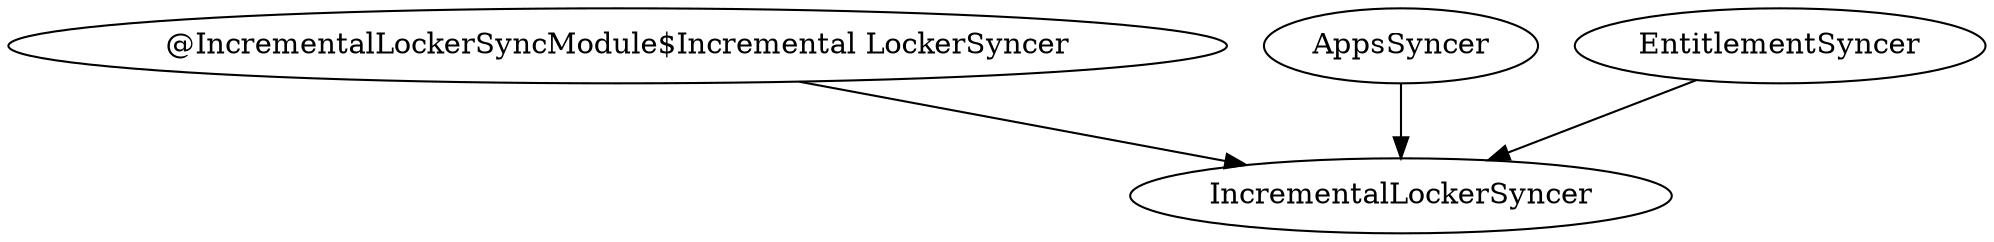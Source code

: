 digraph G1 {
  concentrate = true;
  n2 [label="@IncrementalLockerSyncModule$Incremental LockerSyncer"];
  n2 -> IncrementalLockerSyncer;
  AppsSyncer -> IncrementalLockerSyncer;
  EntitlementSyncer -> IncrementalLockerSyncer;
}
